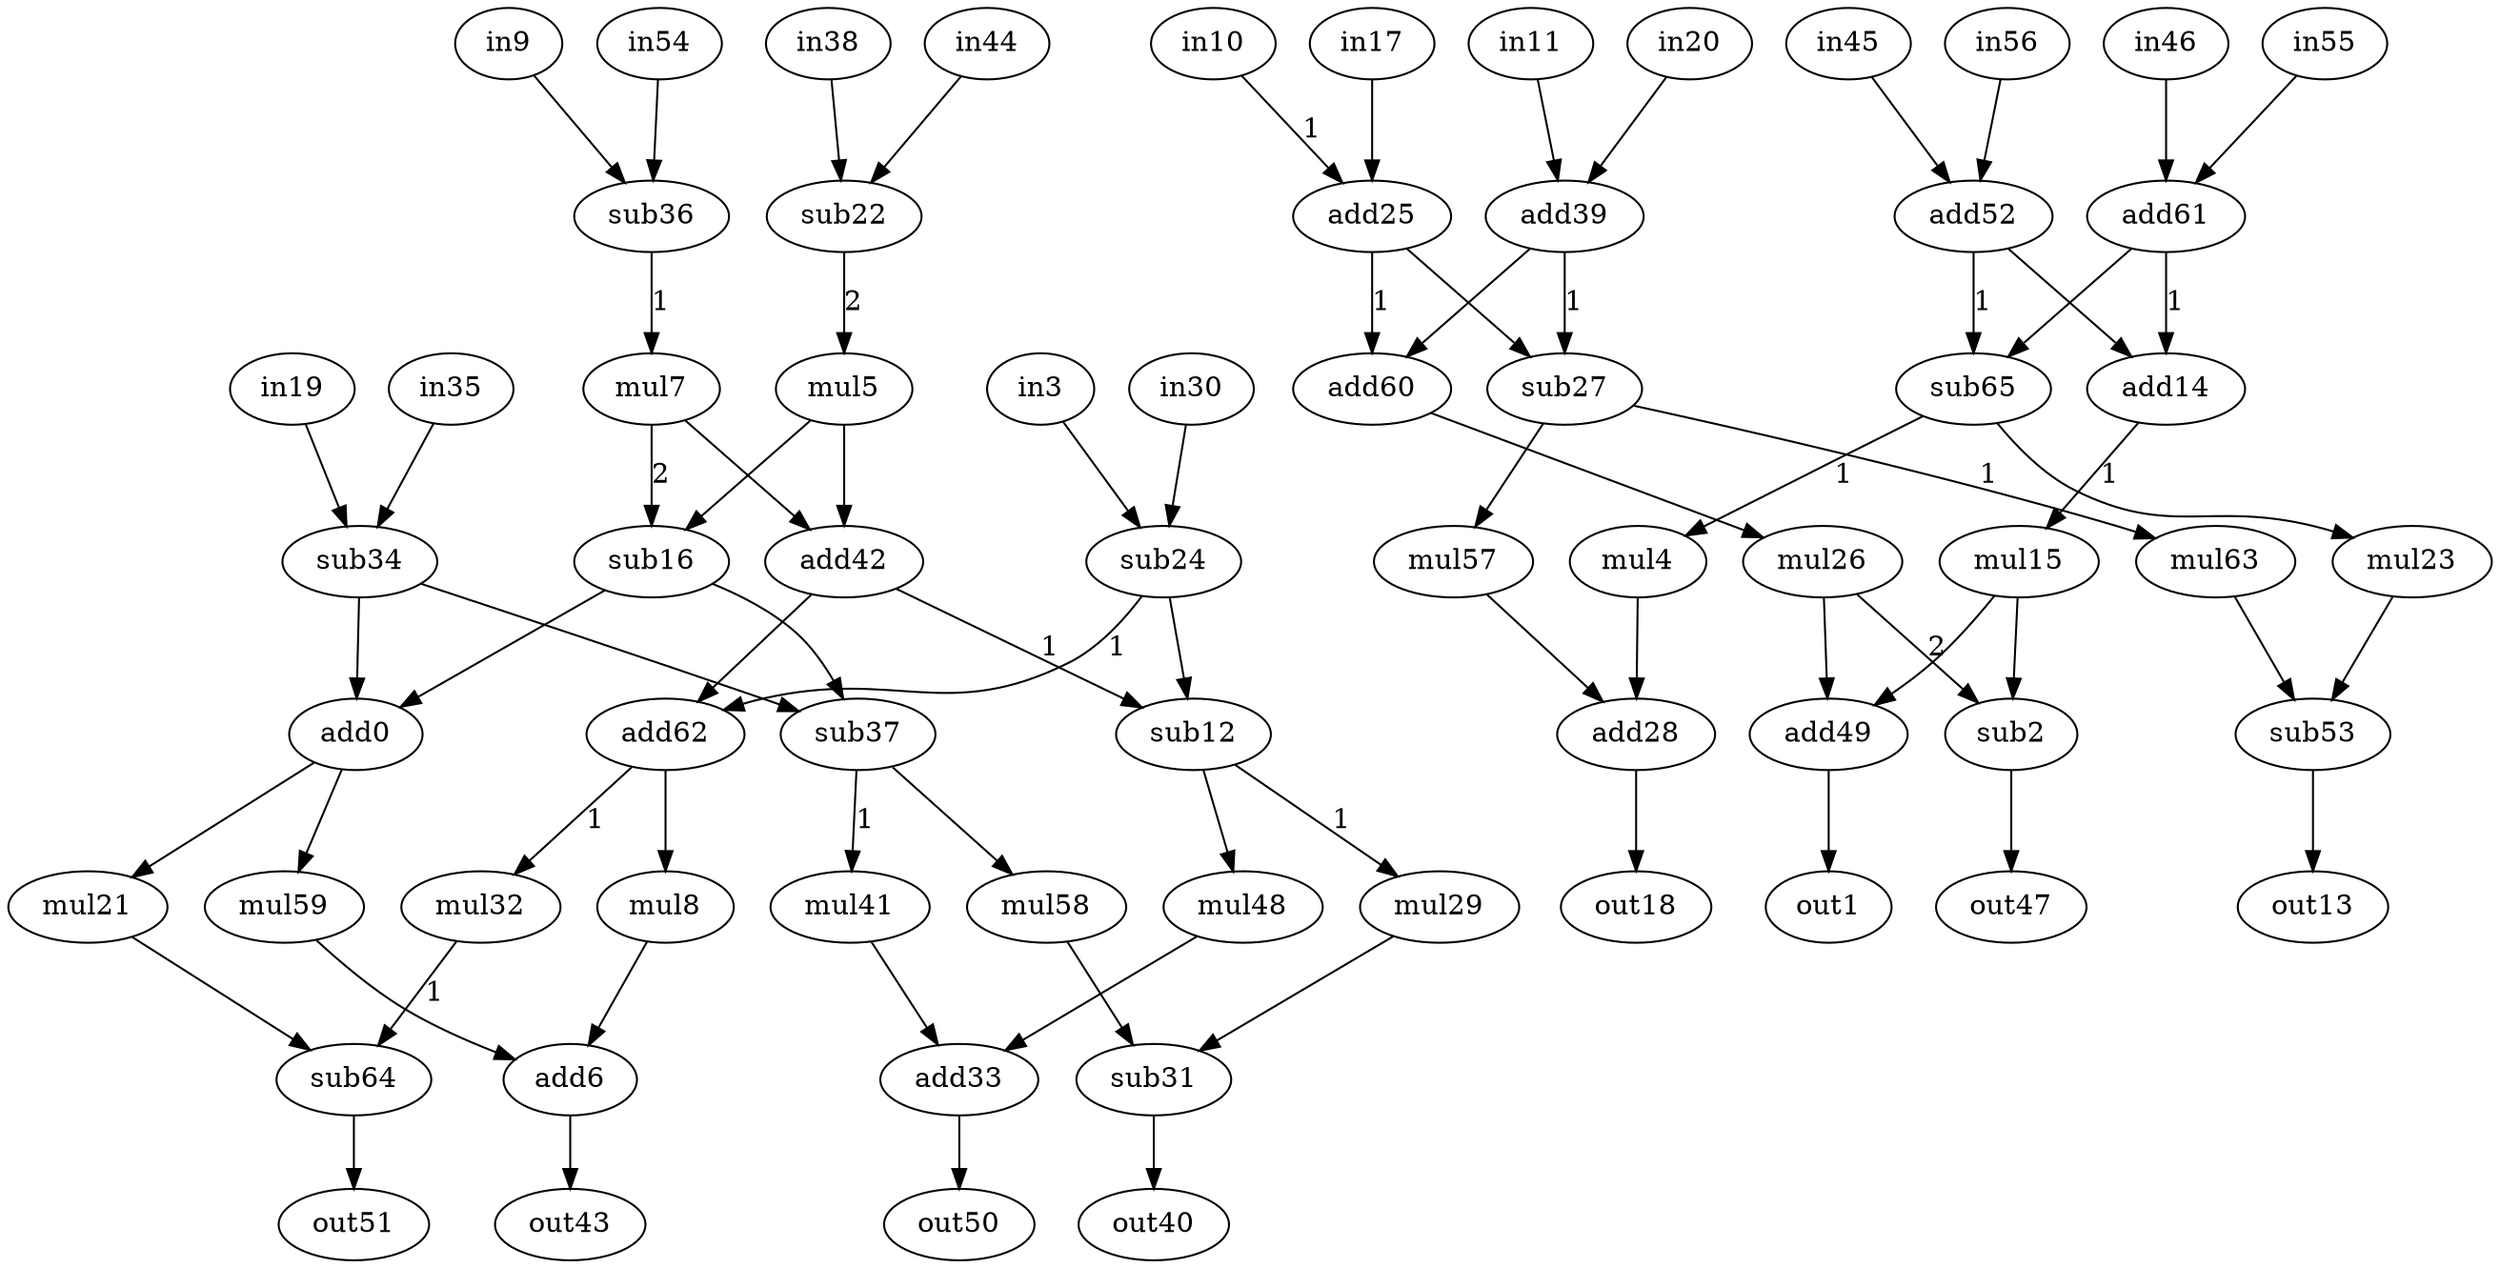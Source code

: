 strict digraph "cosine1" {
0 [alap=4, asap=4, label=add0, op=add];
1 [alap=5, asap=5, label=out1, op=out];
2 [alap=4, asap=4, label=sub2, op=sub];
3 [alap=2, asap=0, label=in3, op=in];
4 [alap=3, asap=3, label=mul4, op=muli, value=2];
5 [alap=2, asap=2, label=mul5, op=muli, value=2];
6 [alap=6, asap=6, label=add6, op=add];
7 [alap=2, asap=2, label=mul7, op=muli, value=2];
8 [alap=5, asap=5, label=mul8, op=muli, value=2];
9 [alap=0, asap=0, label=in9, op=in];
10 [alap=0, asap=0, label=in10, op=in];
11 [alap=0, asap=0, label=in11, op=in];
12 [alap=4, asap=4, label=sub12, op=sub];
13 [alap=5, asap=5, label=out13, op=out];
14 [alap=2, asap=2, label=add14, op=add];
15 [alap=3, asap=3, label=mul15, op=muli, value=2];
16 [alap=3, asap=3, label=sub16, op=sub];
17 [alap=0, asap=0, label=in17, op=in];
18 [alap=5, asap=5, label=out18, op=out];
19 [alap=2, asap=0, label=in19, op=in];
20 [alap=0, asap=0, label=in20, op=in];
21 [alap=5, asap=5, label=mul21, op=muli, value=2];
22 [alap=1, asap=1, label=sub22, op=sub];
23 [alap=3, asap=3, label=mul23, op=muli, value=2];
24 [alap=3, asap=1, label=sub24, op=sub];
25 [alap=1, asap=1, label=add25, op=add];
26 [alap=3, asap=3, label=mul26, op=muli, value=2];
27 [alap=2, asap=2, label=sub27, op=sub];
28 [alap=4, asap=4, label=add28, op=add];
29 [alap=5, asap=5, label=mul29, op=muli, value=2];
30 [alap=2, asap=0, label=in30, op=in];
31 [alap=6, asap=6, label=sub31, op=sub];
32 [alap=5, asap=5, label=mul32, op=muli, value=2];
33 [alap=6, asap=6, label=add33, op=add];
34 [alap=3, asap=1, label=sub34, op=sub];
35 [alap=2, asap=0, label=in35, op=in];
36 [alap=1, asap=1, label=sub36, op=sub];
37 [alap=4, asap=4, label=sub37, op=sub];
38 [alap=0, asap=0, label=in38, op=in];
39 [alap=1, asap=1, label=add39, op=add];
40 [alap=7, asap=7, label=out40, op=out];
41 [alap=5, asap=5, label=mul41, op=muli, value=2];
42 [alap=3, asap=3, label=add42, op=add];
43 [alap=7, asap=7, label=out43, op=out];
44 [alap=0, asap=0, label=in44, op=in];
45 [alap=0, asap=0, label=in45, op=in];
46 [alap=0, asap=0, label=in46, op=in];
47 [alap=5, asap=5, label=out47, op=out];
48 [alap=5, asap=5, label=mul48, op=muli, value=2];
49 [alap=4, asap=4, label=add49, op=add];
50 [alap=7, asap=7, label=out50, op=out];
51 [alap=7, asap=7, label=out51, op=out];
52 [alap=1, asap=1, label=add52, op=add];
53 [alap=4, asap=4, label=sub53, op=sub];
54 [alap=0, asap=0, label=in54, op=in];
55 [alap=0, asap=0, label=in55, op=in];
56 [alap=0, asap=0, label=in56, op=in];
57 [alap=3, asap=3, label=mul57, op=muli, value=2];
58 [alap=5, asap=5, label=mul58, op=muli, value=2];
59 [alap=5, asap=5, label=mul59, op=muli, value=2];
60 [alap=2, asap=2, label=add60, op=add];
61 [alap=1, asap=1, label=add61, op=add];
62 [alap=4, asap=4, label=add62, op=add];
63 [alap=3, asap=3, label=mul63, op=muli, value=2];
64 [alap=6, asap=6, label=sub64, op=sub];
65 [alap=2, asap=2, label=sub65, op=sub];
0 -> 21  [port=0, w=0];
0 -> 59  [port=0, w=0];
2 -> 47  [port=0, w=0];
3 -> 24  [port=0, w=0];
4 -> 28  [port=0, w=0];
5 -> 42  [port=0, w=0];
5 -> 16  [port=0, w=0];
6 -> 43  [port=0, w=0];
7 -> 42  [port=1, w=0];
7 -> 16  [label=2, port=1, w=2];
8 -> 6  [port=0, w=0];
9 -> 36  [port=0, w=0];
10 -> 25  [label=1, port=0, w=1];
11 -> 39  [port=0, w=0];
12 -> 48  [port=0, w=0];
12 -> 29  [label=1, port=0, w=1];
14 -> 15  [label=1, port=0, w=1];
15 -> 49  [port=0, w=0];
15 -> 2  [port=0, w=0];
16 -> 0  [port=0, w=0];
16 -> 37  [port=0, w=0];
17 -> 25  [port=1, w=0];
19 -> 34  [port=0, w=0];
20 -> 39  [port=1, w=0];
21 -> 64  [port=0, w=0];
22 -> 5  [label=2, port=0, w=2];
23 -> 53  [port=0, w=0];
24 -> 62  [label=1, port=0, w=1];
24 -> 12  [port=0, w=0];
25 -> 60  [label=1, port=0, w=1];
25 -> 27  [port=0, w=0];
26 -> 49  [port=1, w=0];
26 -> 2  [label=2, port=1, w=2];
27 -> 63  [label=1, port=0, w=1];
27 -> 57  [port=0, w=0];
28 -> 18  [port=0, w=0];
29 -> 31  [port=0, w=0];
30 -> 24  [port=1, w=0];
31 -> 40  [port=0, w=0];
32 -> 64  [label=1, port=1, w=1];
33 -> 50  [port=0, w=0];
34 -> 37  [port=1, w=0];
34 -> 0  [port=1, w=0];
35 -> 34  [port=1, w=0];
36 -> 7  [label=1, port=0, w=1];
37 -> 41  [label=1, port=0, w=1];
37 -> 58  [port=0, w=0];
38 -> 22  [port=0, w=0];
39 -> 60  [port=1, w=0];
39 -> 27  [label=1, port=1, w=1];
41 -> 33  [port=0, w=0];
42 -> 12  [label=1, port=1, w=1];
42 -> 62  [port=1, w=0];
44 -> 22  [port=1, w=0];
45 -> 52  [port=0, w=0];
46 -> 61  [port=0, w=0];
48 -> 33  [port=1, w=0];
49 -> 1  [port=0, w=0];
52 -> 65  [label=1, port=0, w=1];
52 -> 14  [port=0, w=0];
53 -> 13  [port=0, w=0];
54 -> 36  [port=1, w=0];
55 -> 61  [port=1, w=0];
56 -> 52  [port=1, w=0];
57 -> 28  [port=1, w=0];
58 -> 31  [port=1, w=0];
59 -> 6  [port=1, w=0];
60 -> 26  [port=0, w=0];
61 -> 14  [label=1, port=1, w=1];
61 -> 65  [port=1, w=0];
62 -> 8  [port=0, w=0];
62 -> 32  [label=1, port=0, w=1];
63 -> 53  [port=1, w=0];
64 -> 51  [port=0, w=0];
65 -> 23  [port=0, w=0];
65 -> 4  [label=1, port=0, w=1];
}

